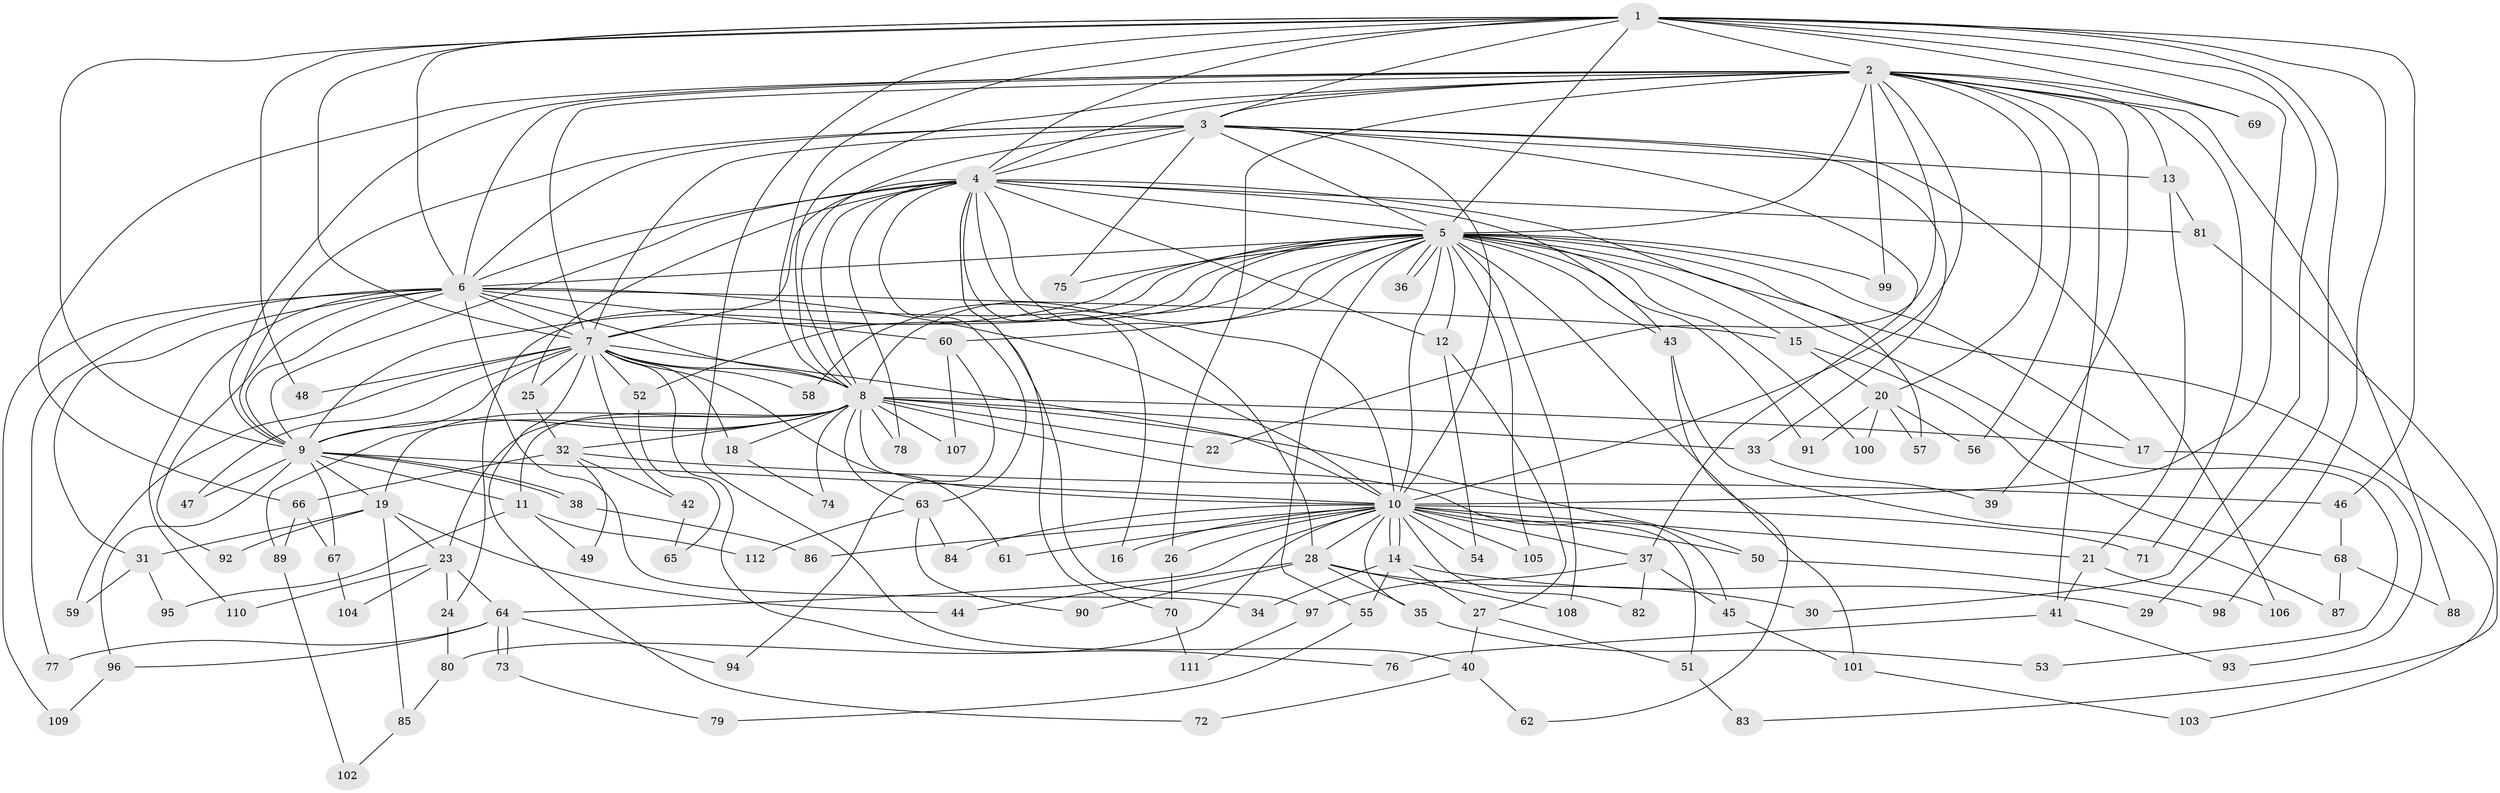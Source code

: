 // Generated by graph-tools (version 1.1) at 2025/13/03/09/25 04:13:58]
// undirected, 112 vertices, 249 edges
graph export_dot {
graph [start="1"]
  node [color=gray90,style=filled];
  1;
  2;
  3;
  4;
  5;
  6;
  7;
  8;
  9;
  10;
  11;
  12;
  13;
  14;
  15;
  16;
  17;
  18;
  19;
  20;
  21;
  22;
  23;
  24;
  25;
  26;
  27;
  28;
  29;
  30;
  31;
  32;
  33;
  34;
  35;
  36;
  37;
  38;
  39;
  40;
  41;
  42;
  43;
  44;
  45;
  46;
  47;
  48;
  49;
  50;
  51;
  52;
  53;
  54;
  55;
  56;
  57;
  58;
  59;
  60;
  61;
  62;
  63;
  64;
  65;
  66;
  67;
  68;
  69;
  70;
  71;
  72;
  73;
  74;
  75;
  76;
  77;
  78;
  79;
  80;
  81;
  82;
  83;
  84;
  85;
  86;
  87;
  88;
  89;
  90;
  91;
  92;
  93;
  94;
  95;
  96;
  97;
  98;
  99;
  100;
  101;
  102;
  103;
  104;
  105;
  106;
  107;
  108;
  109;
  110;
  111;
  112;
  1 -- 2;
  1 -- 3;
  1 -- 4;
  1 -- 5;
  1 -- 6;
  1 -- 7;
  1 -- 8;
  1 -- 9;
  1 -- 10;
  1 -- 29;
  1 -- 30;
  1 -- 40;
  1 -- 46;
  1 -- 48;
  1 -- 69;
  1 -- 98;
  2 -- 3;
  2 -- 4;
  2 -- 5;
  2 -- 6;
  2 -- 7;
  2 -- 8;
  2 -- 9;
  2 -- 10;
  2 -- 13;
  2 -- 20;
  2 -- 22;
  2 -- 26;
  2 -- 39;
  2 -- 41;
  2 -- 56;
  2 -- 66;
  2 -- 69;
  2 -- 71;
  2 -- 88;
  2 -- 99;
  3 -- 4;
  3 -- 5;
  3 -- 6;
  3 -- 7;
  3 -- 8;
  3 -- 9;
  3 -- 10;
  3 -- 13;
  3 -- 33;
  3 -- 37;
  3 -- 75;
  3 -- 106;
  4 -- 5;
  4 -- 6;
  4 -- 7;
  4 -- 8;
  4 -- 9;
  4 -- 10;
  4 -- 12;
  4 -- 16;
  4 -- 25;
  4 -- 28;
  4 -- 43;
  4 -- 57;
  4 -- 63;
  4 -- 70;
  4 -- 78;
  4 -- 81;
  4 -- 97;
  5 -- 6;
  5 -- 7;
  5 -- 8;
  5 -- 9;
  5 -- 10;
  5 -- 12;
  5 -- 15;
  5 -- 17;
  5 -- 24;
  5 -- 36;
  5 -- 36;
  5 -- 43;
  5 -- 52;
  5 -- 53;
  5 -- 55;
  5 -- 58;
  5 -- 60;
  5 -- 75;
  5 -- 91;
  5 -- 99;
  5 -- 100;
  5 -- 101;
  5 -- 103;
  5 -- 105;
  5 -- 108;
  6 -- 7;
  6 -- 8;
  6 -- 9;
  6 -- 10;
  6 -- 15;
  6 -- 31;
  6 -- 34;
  6 -- 60;
  6 -- 77;
  6 -- 92;
  6 -- 109;
  6 -- 110;
  7 -- 8;
  7 -- 9;
  7 -- 10;
  7 -- 18;
  7 -- 25;
  7 -- 42;
  7 -- 47;
  7 -- 48;
  7 -- 52;
  7 -- 58;
  7 -- 59;
  7 -- 61;
  7 -- 72;
  7 -- 76;
  8 -- 9;
  8 -- 10;
  8 -- 11;
  8 -- 17;
  8 -- 18;
  8 -- 19;
  8 -- 22;
  8 -- 23;
  8 -- 32;
  8 -- 33;
  8 -- 45;
  8 -- 50;
  8 -- 63;
  8 -- 74;
  8 -- 78;
  8 -- 89;
  8 -- 107;
  9 -- 10;
  9 -- 11;
  9 -- 19;
  9 -- 38;
  9 -- 38;
  9 -- 47;
  9 -- 67;
  9 -- 96;
  10 -- 14;
  10 -- 14;
  10 -- 16;
  10 -- 21;
  10 -- 26;
  10 -- 28;
  10 -- 35;
  10 -- 37;
  10 -- 50;
  10 -- 51;
  10 -- 54;
  10 -- 61;
  10 -- 64;
  10 -- 71;
  10 -- 80;
  10 -- 82;
  10 -- 84;
  10 -- 86;
  10 -- 105;
  11 -- 49;
  11 -- 95;
  11 -- 112;
  12 -- 27;
  12 -- 54;
  13 -- 21;
  13 -- 81;
  14 -- 27;
  14 -- 29;
  14 -- 34;
  14 -- 55;
  15 -- 20;
  15 -- 68;
  17 -- 93;
  18 -- 74;
  19 -- 23;
  19 -- 31;
  19 -- 44;
  19 -- 85;
  19 -- 92;
  20 -- 56;
  20 -- 57;
  20 -- 91;
  20 -- 100;
  21 -- 41;
  21 -- 106;
  23 -- 24;
  23 -- 64;
  23 -- 104;
  23 -- 110;
  24 -- 80;
  25 -- 32;
  26 -- 70;
  27 -- 40;
  27 -- 51;
  28 -- 30;
  28 -- 35;
  28 -- 44;
  28 -- 90;
  28 -- 108;
  31 -- 59;
  31 -- 95;
  32 -- 42;
  32 -- 46;
  32 -- 49;
  32 -- 66;
  33 -- 39;
  35 -- 53;
  37 -- 45;
  37 -- 82;
  37 -- 97;
  38 -- 86;
  40 -- 62;
  40 -- 72;
  41 -- 76;
  41 -- 93;
  42 -- 65;
  43 -- 62;
  43 -- 87;
  45 -- 101;
  46 -- 68;
  50 -- 98;
  51 -- 83;
  52 -- 65;
  55 -- 79;
  60 -- 94;
  60 -- 107;
  63 -- 84;
  63 -- 90;
  63 -- 112;
  64 -- 73;
  64 -- 73;
  64 -- 77;
  64 -- 94;
  64 -- 96;
  66 -- 67;
  66 -- 89;
  67 -- 104;
  68 -- 87;
  68 -- 88;
  70 -- 111;
  73 -- 79;
  80 -- 85;
  81 -- 83;
  85 -- 102;
  89 -- 102;
  96 -- 109;
  97 -- 111;
  101 -- 103;
}
